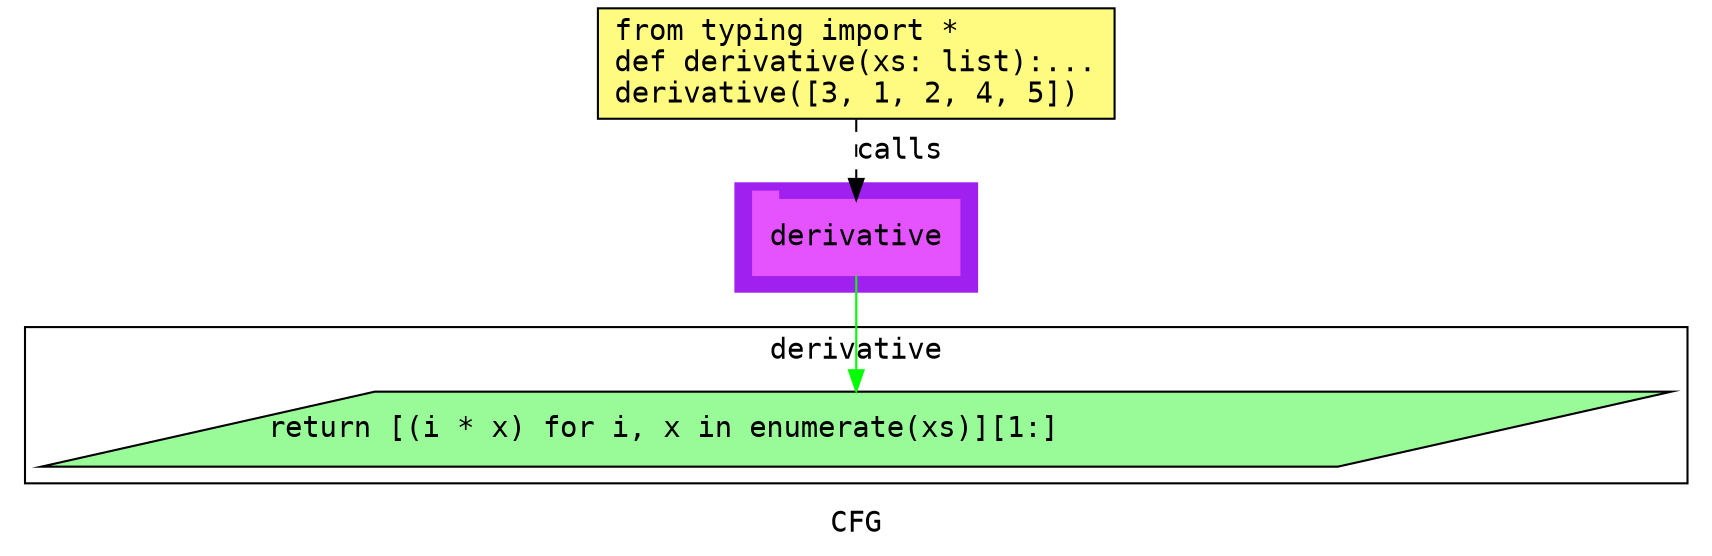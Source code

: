 digraph cluster492CFG {
	graph [bb="0,0,786,259",
		compound=True,
		fontname="DejaVu Sans Mono",
		label=CFG,
		lheight=0.21,
		lp="393,11.5",
		lwidth=0.35,
		pack=False,
		rankdir=TB,
		ranksep=0.02
	];
	node [fontname="DejaVu Sans Mono",
		label="\N"
	];
	edge [fontname="DejaVu Sans Mono"];
	subgraph cluster_1 {
		graph [bb="335,123,451,175",
			color=purple,
			compound=true,
			fontname="DejaVu Sans Mono",
			label="",
			rankdir=TB,
			ranksep=0.02,
			shape=tab,
			style=filled
		];
		node [fontname="DejaVu Sans Mono"];
		edge [fontname="DejaVu Sans Mono"];
		6	[color="#E552FF",
			height=0.5,
			label=derivative,
			linenum="[5]",
			pos="393,149",
			shape=tab,
			style=filled,
			width=1.375];
	}
	subgraph cluster4derivative {
		graph [bb="8,31,778,106",
			compound=True,
			fontname="DejaVu Sans Mono",
			label=derivative,
			lheight=0.21,
			lp="393,94.5",
			lwidth=1.15,
			pack=False,
			rankdir=TB,
			ranksep=0.02
		];
		node [fontname="DejaVu Sans Mono"];
		edge [fontname="DejaVu Sans Mono"];
		3	[fillcolor="#98fb98",
			height=0.5,
			label="return [(i * x) for i, x in enumerate(xs)][1:]\l",
			linenum="[3]",
			pos="393,57",
			shape=parallelogram,
			style="filled,solid",
			width=10.482];
	}
	1	[fillcolor="#FFFB81",
		height=0.73611,
		label="from typing import *\ldef derivative(xs: list):...\lderivative([3, 1, 2, 4, 5])\l",
		linenum="[1]",
		pos="393,232.5",
		shape=rectangle,
		style="filled,solid",
		width=3.4444];
	1 -> 6	[label=calls,
		lp="414,190.5",
		pos="e,393,167.13 393,205.71 393,196.66 393,186.47 393,177.3",
		style=dashed];
	6 -> 3	[color=green,
		pos="e,393,75.3 393,130.65 393,117.82 393,100.11 393,85.381"];
}
